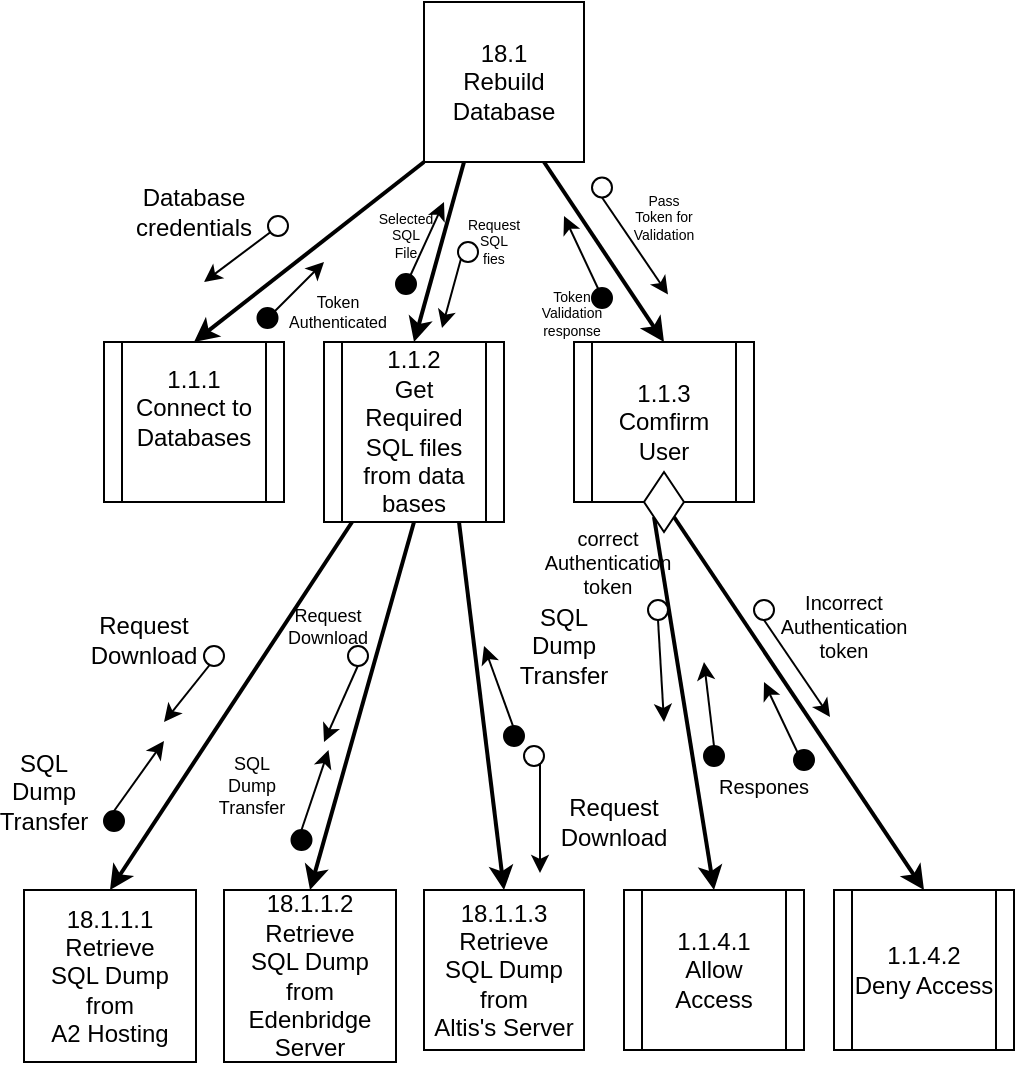 <mxfile version="12.7.0" type="github" pages="2">
  <diagram id="C5RBs43oDa-KdzZeNtuy" name="18.1 Rebuild database">
    <mxGraphModel dx="981" dy="546" grid="1" gridSize="10" guides="1" tooltips="1" connect="1" arrows="1" fold="1" page="1" pageScale="1" pageWidth="827" pageHeight="1169" math="0" shadow="0">
      <root>
        <mxCell id="WIyWlLk6GJQsqaUBKTNV-0"/>
        <mxCell id="WIyWlLk6GJQsqaUBKTNV-1" parent="WIyWlLk6GJQsqaUBKTNV-0"/>
        <mxCell id="RGMSdmQta2JheNhVgYMS-0" value="&lt;div&gt;18.1 &lt;br&gt;&lt;/div&gt;&lt;div&gt;Rebuild Database&lt;br&gt;&lt;/div&gt;" style="whiteSpace=wrap;html=1;aspect=fixed;" parent="WIyWlLk6GJQsqaUBKTNV-1" vertex="1">
          <mxGeometry x="380" y="100" width="80" height="80" as="geometry"/>
        </mxCell>
        <mxCell id="gq5Jc_4ObH62T1cbe0F8-0" value="&lt;div&gt;1.1.1&lt;br&gt;&lt;/div&gt;&lt;div&gt;Connect to Databases&lt;/div&gt;&lt;div&gt;&lt;br&gt;&lt;/div&gt;" style="shape=process;whiteSpace=wrap;html=1;backgroundOutline=1;" parent="WIyWlLk6GJQsqaUBKTNV-1" vertex="1">
          <mxGeometry x="220" y="270" width="90" height="80" as="geometry"/>
        </mxCell>
        <mxCell id="gq5Jc_4ObH62T1cbe0F8-1" value="&lt;div&gt;1.1.2&lt;br&gt;&lt;/div&gt;&lt;div&gt;Get Required SQL files from data bases&lt;/div&gt;" style="shape=process;whiteSpace=wrap;html=1;backgroundOutline=1;" parent="WIyWlLk6GJQsqaUBKTNV-1" vertex="1">
          <mxGeometry x="330" y="270" width="90" height="90" as="geometry"/>
        </mxCell>
        <mxCell id="gq5Jc_4ObH62T1cbe0F8-3" value="" style="endArrow=classic;html=1;" parent="WIyWlLk6GJQsqaUBKTNV-1" edge="1">
          <mxGeometry width="50" height="50" relative="1" as="geometry">
            <mxPoint x="660" y="570" as="sourcePoint"/>
            <mxPoint x="660" y="570" as="targetPoint"/>
          </mxGeometry>
        </mxCell>
        <mxCell id="gq5Jc_4ObH62T1cbe0F8-4" value="" style="endArrow=classic;html=1;exitX=0;exitY=1;exitDx=0;exitDy=0;entryX=0.5;entryY=0;entryDx=0;entryDy=0;strokeWidth=2;" parent="WIyWlLk6GJQsqaUBKTNV-1" source="gq5Jc_4ObH62T1cbe0F8-9" target="gq5Jc_4ObH62T1cbe0F8-8" edge="1">
          <mxGeometry width="50" height="50" relative="1" as="geometry">
            <mxPoint x="530" y="410" as="sourcePoint"/>
            <mxPoint x="460" y="470" as="targetPoint"/>
          </mxGeometry>
        </mxCell>
        <mxCell id="gq5Jc_4ObH62T1cbe0F8-5" value="" style="endArrow=classic;html=1;strokeWidth=2;entryX=0.5;entryY=0;entryDx=0;entryDy=0;exitX=1;exitY=1;exitDx=0;exitDy=0;" parent="WIyWlLk6GJQsqaUBKTNV-1" source="gq5Jc_4ObH62T1cbe0F8-9" target="gq5Jc_4ObH62T1cbe0F8-7" edge="1">
          <mxGeometry width="50" height="50" relative="1" as="geometry">
            <mxPoint x="450" y="380" as="sourcePoint"/>
            <mxPoint x="350" y="470" as="targetPoint"/>
          </mxGeometry>
        </mxCell>
        <mxCell id="gq5Jc_4ObH62T1cbe0F8-6" value="&lt;div&gt;&lt;span style=&quot;white-space: normal&quot;&gt;&lt;/span&gt;&lt;span style=&quot;white-space: normal&quot;&gt;&lt;/span&gt;1.1.3&lt;br&gt;&lt;/div&gt;&lt;div&gt;Comfirm User&lt;/div&gt;" style="shape=process;whiteSpace=wrap;html=1;backgroundOutline=1;" parent="WIyWlLk6GJQsqaUBKTNV-1" vertex="1">
          <mxGeometry x="455" y="270" width="90" height="80" as="geometry"/>
        </mxCell>
        <mxCell id="gq5Jc_4ObH62T1cbe0F8-7" value="&lt;div&gt;1.1.4.2&lt;br&gt;&lt;/div&gt;&lt;div&gt;Deny Access&lt;/div&gt;" style="shape=process;whiteSpace=wrap;html=1;backgroundOutline=1;" parent="WIyWlLk6GJQsqaUBKTNV-1" vertex="1">
          <mxGeometry x="585" y="544" width="90" height="80" as="geometry"/>
        </mxCell>
        <mxCell id="gq5Jc_4ObH62T1cbe0F8-8" value="1.1.4.1&lt;div&gt;Allow Access&lt;/div&gt;" style="shape=process;whiteSpace=wrap;html=1;backgroundOutline=1;" parent="WIyWlLk6GJQsqaUBKTNV-1" vertex="1">
          <mxGeometry x="480" y="544" width="90" height="80" as="geometry"/>
        </mxCell>
        <mxCell id="gq5Jc_4ObH62T1cbe0F8-9" value="" style="rhombus;whiteSpace=wrap;html=1;fillColor=#FFFFFF;" parent="WIyWlLk6GJQsqaUBKTNV-1" vertex="1">
          <mxGeometry x="490" y="335" width="20" height="30" as="geometry"/>
        </mxCell>
        <mxCell id="gq5Jc_4ObH62T1cbe0F8-10" value="" style="endArrow=classic;html=1;" parent="WIyWlLk6GJQsqaUBKTNV-1" edge="1">
          <mxGeometry width="50" height="50" relative="1" as="geometry">
            <mxPoint x="555" y="589" as="sourcePoint"/>
            <mxPoint x="555" y="589" as="targetPoint"/>
          </mxGeometry>
        </mxCell>
        <mxCell id="gq5Jc_4ObH62T1cbe0F8-17" value="" style="endArrow=classic;html=1;exitX=0.25;exitY=1;exitDx=0;exitDy=0;entryX=0.5;entryY=0;entryDx=0;entryDy=0;strokeWidth=2;" parent="WIyWlLk6GJQsqaUBKTNV-1" source="RGMSdmQta2JheNhVgYMS-0" target="gq5Jc_4ObH62T1cbe0F8-1" edge="1">
          <mxGeometry width="50" height="50" relative="1" as="geometry">
            <mxPoint x="170" y="335" as="sourcePoint"/>
            <mxPoint x="280" y="457.5" as="targetPoint"/>
          </mxGeometry>
        </mxCell>
        <mxCell id="gq5Jc_4ObH62T1cbe0F8-18" value="" style="endArrow=classic;html=1;exitX=0;exitY=1;exitDx=0;exitDy=0;entryX=0.5;entryY=0;entryDx=0;entryDy=0;strokeWidth=2;" parent="WIyWlLk6GJQsqaUBKTNV-1" source="RGMSdmQta2JheNhVgYMS-0" target="gq5Jc_4ObH62T1cbe0F8-0" edge="1">
          <mxGeometry width="50" height="50" relative="1" as="geometry">
            <mxPoint x="225" y="120" as="sourcePoint"/>
            <mxPoint x="335" y="242.5" as="targetPoint"/>
          </mxGeometry>
        </mxCell>
        <mxCell id="gq5Jc_4ObH62T1cbe0F8-21" value="" style="endArrow=classic;html=1;exitX=0.75;exitY=1;exitDx=0;exitDy=0;entryX=0.5;entryY=0;entryDx=0;entryDy=0;strokeWidth=2;" parent="WIyWlLk6GJQsqaUBKTNV-1" source="RGMSdmQta2JheNhVgYMS-0" target="gq5Jc_4ObH62T1cbe0F8-6" edge="1">
          <mxGeometry width="50" height="50" relative="1" as="geometry">
            <mxPoint x="440" y="210" as="sourcePoint"/>
            <mxPoint x="435" y="300" as="targetPoint"/>
          </mxGeometry>
        </mxCell>
        <mxCell id="GHoLZX-UQ4Vv0qf9n78D-0" value="&lt;div&gt;18.1.1.1&lt;br&gt;&lt;/div&gt;&lt;div&gt;Retrieve&lt;br&gt;&lt;/div&gt;&lt;div&gt;SQL Dump from&lt;/div&gt;&lt;div&gt;A2 Hosting&lt;br&gt;&lt;/div&gt;" style="whiteSpace=wrap;html=1;aspect=fixed;" parent="WIyWlLk6GJQsqaUBKTNV-1" vertex="1">
          <mxGeometry x="180" y="544" width="86" height="86" as="geometry"/>
        </mxCell>
        <mxCell id="GHoLZX-UQ4Vv0qf9n78D-1" value="&lt;div&gt;18.1.1.2&lt;br&gt;&lt;/div&gt;&lt;div&gt;Retrieve&lt;br&gt;&lt;/div&gt;&lt;div&gt;SQL Dump from&lt;/div&gt;&lt;div&gt;Edenbridge Server&lt;br&gt;&lt;/div&gt;" style="whiteSpace=wrap;html=1;aspect=fixed;" parent="WIyWlLk6GJQsqaUBKTNV-1" vertex="1">
          <mxGeometry x="280" y="544" width="86" height="86" as="geometry"/>
        </mxCell>
        <mxCell id="GHoLZX-UQ4Vv0qf9n78D-2" value="&lt;div&gt;18.1.1.3&lt;br&gt;&lt;/div&gt;&lt;div&gt;Retrieve&lt;br&gt;&lt;/div&gt;&lt;div&gt;SQL Dump from&lt;/div&gt;Altis&#39;s Server" style="whiteSpace=wrap;html=1;aspect=fixed;" parent="WIyWlLk6GJQsqaUBKTNV-1" vertex="1">
          <mxGeometry x="380" y="544" width="80" height="80" as="geometry"/>
        </mxCell>
        <mxCell id="GHoLZX-UQ4Vv0qf9n78D-3" value="" style="endArrow=classic;html=1;entryX=0.5;entryY=0;entryDx=0;entryDy=0;strokeWidth=2;exitX=0.156;exitY=1;exitDx=0;exitDy=0;exitPerimeter=0;" parent="WIyWlLk6GJQsqaUBKTNV-1" source="gq5Jc_4ObH62T1cbe0F8-1" target="GHoLZX-UQ4Vv0qf9n78D-0" edge="1">
          <mxGeometry width="50" height="50" relative="1" as="geometry">
            <mxPoint x="250" y="380" as="sourcePoint"/>
            <mxPoint x="215" y="530" as="targetPoint"/>
          </mxGeometry>
        </mxCell>
        <mxCell id="GHoLZX-UQ4Vv0qf9n78D-4" value="" style="endArrow=classic;html=1;exitX=0.5;exitY=1;exitDx=0;exitDy=0;entryX=0.5;entryY=0;entryDx=0;entryDy=0;strokeWidth=2;" parent="WIyWlLk6GJQsqaUBKTNV-1" source="gq5Jc_4ObH62T1cbe0F8-1" target="GHoLZX-UQ4Vv0qf9n78D-1" edge="1">
          <mxGeometry width="50" height="50" relative="1" as="geometry">
            <mxPoint x="365" y="420" as="sourcePoint"/>
            <mxPoint x="340" y="510" as="targetPoint"/>
          </mxGeometry>
        </mxCell>
        <mxCell id="GHoLZX-UQ4Vv0qf9n78D-5" value="" style="endArrow=classic;html=1;exitX=0.75;exitY=1;exitDx=0;exitDy=0;entryX=0.5;entryY=0;entryDx=0;entryDy=0;strokeWidth=2;" parent="WIyWlLk6GJQsqaUBKTNV-1" source="gq5Jc_4ObH62T1cbe0F8-1" target="GHoLZX-UQ4Vv0qf9n78D-2" edge="1">
          <mxGeometry width="50" height="50" relative="1" as="geometry">
            <mxPoint x="375" y="430" as="sourcePoint"/>
            <mxPoint x="350" y="520" as="targetPoint"/>
          </mxGeometry>
        </mxCell>
        <mxCell id="YZuew4-Hj4IGe9yz6-2L-3" value="" style="endArrow=classic;html=1;" parent="WIyWlLk6GJQsqaUBKTNV-1" edge="1">
          <mxGeometry width="50" height="50" relative="1" as="geometry">
            <mxPoint x="310" y="210" as="sourcePoint"/>
            <mxPoint x="270" y="240" as="targetPoint"/>
          </mxGeometry>
        </mxCell>
        <mxCell id="YZuew4-Hj4IGe9yz6-2L-4" value="" style="ellipse;whiteSpace=wrap;html=1;aspect=fixed;" parent="WIyWlLk6GJQsqaUBKTNV-1" vertex="1">
          <mxGeometry x="302" y="207" width="10" height="10" as="geometry"/>
        </mxCell>
        <mxCell id="YZuew4-Hj4IGe9yz6-2L-13" value="&lt;div&gt;SQL Dump &lt;br&gt;&lt;/div&gt;&lt;div&gt;Transfer&lt;br&gt;&lt;/div&gt;" style="text;html=1;strokeColor=none;fillColor=none;align=center;verticalAlign=middle;whiteSpace=wrap;rounded=0;" parent="WIyWlLk6GJQsqaUBKTNV-1" vertex="1">
          <mxGeometry x="170" y="484.5" width="40" height="20" as="geometry"/>
        </mxCell>
        <mxCell id="YZuew4-Hj4IGe9yz6-2L-17" value="Database credentials" style="text;html=1;strokeColor=none;fillColor=none;align=center;verticalAlign=middle;whiteSpace=wrap;rounded=0;" parent="WIyWlLk6GJQsqaUBKTNV-1" vertex="1">
          <mxGeometry x="245" y="195" width="40" height="20" as="geometry"/>
        </mxCell>
        <mxCell id="YZuew4-Hj4IGe9yz6-2L-19" value="" style="endArrow=classic;html=1;" parent="WIyWlLk6GJQsqaUBKTNV-1" edge="1">
          <mxGeometry width="50" height="50" relative="1" as="geometry">
            <mxPoint x="278" y="425" as="sourcePoint"/>
            <mxPoint x="250" y="460" as="targetPoint"/>
          </mxGeometry>
        </mxCell>
        <mxCell id="YZuew4-Hj4IGe9yz6-2L-20" value="" style="ellipse;whiteSpace=wrap;html=1;aspect=fixed;" parent="WIyWlLk6GJQsqaUBKTNV-1" vertex="1">
          <mxGeometry x="270" y="422" width="10" height="10" as="geometry"/>
        </mxCell>
        <mxCell id="YZuew4-Hj4IGe9yz6-2L-21" value="Request Download" style="text;html=1;strokeColor=none;fillColor=none;align=center;verticalAlign=middle;whiteSpace=wrap;rounded=0;" parent="WIyWlLk6GJQsqaUBKTNV-1" vertex="1">
          <mxGeometry x="220" y="409" width="40" height="20" as="geometry"/>
        </mxCell>
        <mxCell id="YZuew4-Hj4IGe9yz6-2L-36" value="" style="endArrow=classic;html=1;" parent="WIyWlLk6GJQsqaUBKTNV-1" edge="1">
          <mxGeometry width="50" height="50" relative="1" as="geometry">
            <mxPoint x="350" y="425" as="sourcePoint"/>
            <mxPoint x="330" y="470" as="targetPoint"/>
          </mxGeometry>
        </mxCell>
        <mxCell id="YZuew4-Hj4IGe9yz6-2L-37" value="" style="ellipse;whiteSpace=wrap;html=1;aspect=fixed;" parent="WIyWlLk6GJQsqaUBKTNV-1" vertex="1">
          <mxGeometry x="342" y="422" width="10" height="10" as="geometry"/>
        </mxCell>
        <mxCell id="YZuew4-Hj4IGe9yz6-2L-39" value="" style="endArrow=classic;html=1;" parent="WIyWlLk6GJQsqaUBKTNV-1" edge="1">
          <mxGeometry width="50" height="50" relative="1" as="geometry">
            <mxPoint x="438" y="475" as="sourcePoint"/>
            <mxPoint x="438" y="535.5" as="targetPoint"/>
          </mxGeometry>
        </mxCell>
        <mxCell id="YZuew4-Hj4IGe9yz6-2L-40" value="" style="ellipse;whiteSpace=wrap;html=1;aspect=fixed;" parent="WIyWlLk6GJQsqaUBKTNV-1" vertex="1">
          <mxGeometry x="430" y="472" width="10" height="10" as="geometry"/>
        </mxCell>
        <mxCell id="YZuew4-Hj4IGe9yz6-2L-44" value="" style="endArrow=classic;html=1;" parent="WIyWlLk6GJQsqaUBKTNV-1" edge="1">
          <mxGeometry width="50" height="50" relative="1" as="geometry">
            <mxPoint x="424.5" y="462" as="sourcePoint"/>
            <mxPoint x="410" y="422" as="targetPoint"/>
          </mxGeometry>
        </mxCell>
        <mxCell id="YZuew4-Hj4IGe9yz6-2L-45" value="" style="ellipse;whiteSpace=wrap;html=1;aspect=fixed;fillColor=#000000;" parent="WIyWlLk6GJQsqaUBKTNV-1" vertex="1">
          <mxGeometry x="420" y="462" width="10" height="10" as="geometry"/>
        </mxCell>
        <mxCell id="YZuew4-Hj4IGe9yz6-2L-47" value="" style="endArrow=classic;html=1;exitX=0.5;exitY=0;exitDx=0;exitDy=0;" parent="WIyWlLk6GJQsqaUBKTNV-1" source="YZuew4-Hj4IGe9yz6-2L-48" edge="1">
          <mxGeometry width="50" height="50" relative="1" as="geometry">
            <mxPoint x="332.25" y="514" as="sourcePoint"/>
            <mxPoint x="332.25" y="474" as="targetPoint"/>
          </mxGeometry>
        </mxCell>
        <mxCell id="YZuew4-Hj4IGe9yz6-2L-48" value="" style="ellipse;whiteSpace=wrap;html=1;aspect=fixed;fillColor=#000000;" parent="WIyWlLk6GJQsqaUBKTNV-1" vertex="1">
          <mxGeometry x="313.75" y="514" width="10" height="10" as="geometry"/>
        </mxCell>
        <mxCell id="YZuew4-Hj4IGe9yz6-2L-49" value="" style="endArrow=classic;html=1;exitX=0.5;exitY=0;exitDx=0;exitDy=0;" parent="WIyWlLk6GJQsqaUBKTNV-1" source="YZuew4-Hj4IGe9yz6-2L-50" edge="1">
          <mxGeometry width="50" height="50" relative="1" as="geometry">
            <mxPoint x="244.5" y="509" as="sourcePoint"/>
            <mxPoint x="250" y="469.5" as="targetPoint"/>
          </mxGeometry>
        </mxCell>
        <mxCell id="YZuew4-Hj4IGe9yz6-2L-50" value="" style="ellipse;whiteSpace=wrap;html=1;aspect=fixed;fillColor=#000000;" parent="WIyWlLk6GJQsqaUBKTNV-1" vertex="1">
          <mxGeometry x="220" y="504.5" width="10" height="10" as="geometry"/>
        </mxCell>
        <mxCell id="YZuew4-Hj4IGe9yz6-2L-52" value="" style="endArrow=classic;html=1;" parent="WIyWlLk6GJQsqaUBKTNV-1" edge="1">
          <mxGeometry width="50" height="50" relative="1" as="geometry">
            <mxPoint x="302" y="258" as="sourcePoint"/>
            <mxPoint x="330" y="230" as="targetPoint"/>
          </mxGeometry>
        </mxCell>
        <mxCell id="YZuew4-Hj4IGe9yz6-2L-53" value="" style="ellipse;whiteSpace=wrap;html=1;aspect=fixed;fillColor=#000000;" parent="WIyWlLk6GJQsqaUBKTNV-1" vertex="1">
          <mxGeometry x="296.75" y="253" width="10" height="10" as="geometry"/>
        </mxCell>
        <mxCell id="YZuew4-Hj4IGe9yz6-2L-54" value="&lt;div style=&quot;font-size: 8px;&quot;&gt;Token &lt;br style=&quot;font-size: 8px;&quot;&gt;&lt;/div&gt;&lt;div style=&quot;font-size: 8px;&quot;&gt;Authenticated&lt;br style=&quot;font-size: 8px;&quot;&gt;&lt;/div&gt;" style="text;html=1;strokeColor=none;fillColor=none;align=center;verticalAlign=middle;whiteSpace=wrap;rounded=0;fontSize=8;" parent="WIyWlLk6GJQsqaUBKTNV-1" vertex="1">
          <mxGeometry x="322" y="246" width="30" height="17" as="geometry"/>
        </mxCell>
        <mxCell id="OG8IQn81rf561qlrvtSb-1" value="" style="endArrow=classic;html=1;exitX=0.5;exitY=1;exitDx=0;exitDy=0;" parent="WIyWlLk6GJQsqaUBKTNV-1" source="OG8IQn81rf561qlrvtSb-2" edge="1">
          <mxGeometry width="50" height="50" relative="1" as="geometry">
            <mxPoint x="500" y="402" as="sourcePoint"/>
            <mxPoint x="500" y="460" as="targetPoint"/>
          </mxGeometry>
        </mxCell>
        <mxCell id="OG8IQn81rf561qlrvtSb-2" value="" style="ellipse;whiteSpace=wrap;html=1;aspect=fixed;" parent="WIyWlLk6GJQsqaUBKTNV-1" vertex="1">
          <mxGeometry x="492" y="399" width="10" height="10" as="geometry"/>
        </mxCell>
        <mxCell id="OG8IQn81rf561qlrvtSb-3" value="&lt;div style=&quot;font-size: 10px;&quot;&gt;Incorrect&lt;/div&gt;&lt;div style=&quot;font-size: 10px;&quot;&gt;Authentication token&lt;br style=&quot;font-size: 10px;&quot;&gt; &lt;/div&gt;" style="text;html=1;strokeColor=none;fillColor=none;align=center;verticalAlign=middle;whiteSpace=wrap;rounded=0;fontSize=10;" parent="WIyWlLk6GJQsqaUBKTNV-1" vertex="1">
          <mxGeometry x="570" y="402" width="40" height="20" as="geometry"/>
        </mxCell>
        <mxCell id="OG8IQn81rf561qlrvtSb-5" value="" style="endArrow=classic;html=1;exitX=0.5;exitY=1;exitDx=0;exitDy=0;" parent="WIyWlLk6GJQsqaUBKTNV-1" source="OG8IQn81rf561qlrvtSb-6" edge="1">
          <mxGeometry width="50" height="50" relative="1" as="geometry">
            <mxPoint x="583" y="399.5" as="sourcePoint"/>
            <mxPoint x="583" y="457.5" as="targetPoint"/>
          </mxGeometry>
        </mxCell>
        <mxCell id="OG8IQn81rf561qlrvtSb-6" value="" style="ellipse;whiteSpace=wrap;html=1;aspect=fixed;" parent="WIyWlLk6GJQsqaUBKTNV-1" vertex="1">
          <mxGeometry x="545" y="399" width="10" height="10" as="geometry"/>
        </mxCell>
        <mxCell id="OG8IQn81rf561qlrvtSb-7" value="&lt;div style=&quot;font-size: 10px;&quot;&gt;correct&lt;/div&gt;&lt;div style=&quot;font-size: 10px;&quot;&gt;Authentication token&lt;br style=&quot;font-size: 10px;&quot;&gt; &lt;/div&gt;" style="text;html=1;strokeColor=none;fillColor=none;align=center;verticalAlign=middle;whiteSpace=wrap;rounded=0;fontSize=10;" parent="WIyWlLk6GJQsqaUBKTNV-1" vertex="1">
          <mxGeometry x="452" y="370" width="40" height="20" as="geometry"/>
        </mxCell>
        <mxCell id="QwbQ6MwiuCygUdmZ3h07-0" value="" style="endArrow=classic;html=1;exitX=0;exitY=1;exitDx=0;exitDy=0;" parent="WIyWlLk6GJQsqaUBKTNV-1" source="QwbQ6MwiuCygUdmZ3h07-1" edge="1">
          <mxGeometry width="50" height="50" relative="1" as="geometry">
            <mxPoint x="400" y="230" as="sourcePoint"/>
            <mxPoint x="389" y="263" as="targetPoint"/>
          </mxGeometry>
        </mxCell>
        <mxCell id="QwbQ6MwiuCygUdmZ3h07-2" value="&lt;div style=&quot;font-size: 7px;&quot;&gt;Request&lt;/div&gt;&lt;div style=&quot;font-size: 7px;&quot;&gt;SQL&lt;/div&gt;&lt;div style=&quot;font-size: 7px;&quot;&gt;fies&lt;br style=&quot;font-size: 7px;&quot;&gt;&lt;/div&gt;&lt;div style=&quot;font-size: 7px;&quot;&gt;&lt;br style=&quot;font-size: 7px;&quot;&gt;&lt;/div&gt;" style="text;html=1;strokeColor=none;fillColor=none;align=center;verticalAlign=middle;whiteSpace=wrap;rounded=0;fontSize=7;" parent="WIyWlLk6GJQsqaUBKTNV-1" vertex="1">
          <mxGeometry x="395" y="214" width="40" height="20" as="geometry"/>
        </mxCell>
        <mxCell id="QwbQ6MwiuCygUdmZ3h07-1" value="" style="ellipse;whiteSpace=wrap;html=1;aspect=fixed;" parent="WIyWlLk6GJQsqaUBKTNV-1" vertex="1">
          <mxGeometry x="397" y="220" width="10" height="10" as="geometry"/>
        </mxCell>
        <mxCell id="QwbQ6MwiuCygUdmZ3h07-7" value="" style="endArrow=classic;html=1;" parent="WIyWlLk6GJQsqaUBKTNV-1" edge="1">
          <mxGeometry width="50" height="50" relative="1" as="geometry">
            <mxPoint x="371.25" y="241" as="sourcePoint"/>
            <mxPoint x="390" y="200" as="targetPoint"/>
          </mxGeometry>
        </mxCell>
        <mxCell id="QwbQ6MwiuCygUdmZ3h07-8" value="" style="ellipse;whiteSpace=wrap;html=1;aspect=fixed;fillColor=#000000;" parent="WIyWlLk6GJQsqaUBKTNV-1" vertex="1">
          <mxGeometry x="366" y="236" width="10" height="10" as="geometry"/>
        </mxCell>
        <mxCell id="QwbQ6MwiuCygUdmZ3h07-10" value="&lt;div style=&quot;font-size: 7px;&quot;&gt;Selected &lt;br style=&quot;font-size: 7px;&quot;&gt;&lt;/div&gt;&lt;div style=&quot;font-size: 7px;&quot;&gt;SQL&lt;/div&gt;&lt;div style=&quot;font-size: 7px;&quot;&gt;File&lt;br style=&quot;font-size: 7px;&quot;&gt;&lt;/div&gt;" style="text;html=1;strokeColor=none;fillColor=none;align=center;verticalAlign=middle;whiteSpace=wrap;rounded=0;fontSize=7;" parent="WIyWlLk6GJQsqaUBKTNV-1" vertex="1">
          <mxGeometry x="351" y="207" width="40" height="20" as="geometry"/>
        </mxCell>
        <mxCell id="QwbQ6MwiuCygUdmZ3h07-12" value="" style="endArrow=classic;html=1;exitX=0.5;exitY=0;exitDx=0;exitDy=0;" parent="WIyWlLk6GJQsqaUBKTNV-1" source="QwbQ6MwiuCygUdmZ3h07-13" edge="1">
          <mxGeometry width="50" height="50" relative="1" as="geometry">
            <mxPoint x="538.5" y="472" as="sourcePoint"/>
            <mxPoint x="520" y="430" as="targetPoint"/>
          </mxGeometry>
        </mxCell>
        <mxCell id="QwbQ6MwiuCygUdmZ3h07-13" value="" style="ellipse;whiteSpace=wrap;html=1;aspect=fixed;fillColor=#000000;" parent="WIyWlLk6GJQsqaUBKTNV-1" vertex="1">
          <mxGeometry x="520" y="472" width="10" height="10" as="geometry"/>
        </mxCell>
        <mxCell id="QwbQ6MwiuCygUdmZ3h07-14" value="" style="endArrow=classic;html=1;" parent="WIyWlLk6GJQsqaUBKTNV-1" edge="1">
          <mxGeometry width="50" height="50" relative="1" as="geometry">
            <mxPoint x="570" y="482" as="sourcePoint"/>
            <mxPoint x="550" y="440" as="targetPoint"/>
          </mxGeometry>
        </mxCell>
        <mxCell id="QwbQ6MwiuCygUdmZ3h07-15" value="" style="ellipse;whiteSpace=wrap;html=1;aspect=fixed;fillColor=#000000;" parent="WIyWlLk6GJQsqaUBKTNV-1" vertex="1">
          <mxGeometry x="565" y="474" width="10" height="10" as="geometry"/>
        </mxCell>
        <mxCell id="QwbQ6MwiuCygUdmZ3h07-18" value="Respones" style="text;html=1;strokeColor=none;fillColor=none;align=center;verticalAlign=middle;whiteSpace=wrap;rounded=0;fontSize=10;" parent="WIyWlLk6GJQsqaUBKTNV-1" vertex="1">
          <mxGeometry x="530" y="482" width="40" height="20" as="geometry"/>
        </mxCell>
        <mxCell id="QwbQ6MwiuCygUdmZ3h07-20" value="" style="endArrow=classic;html=1;exitX=0.5;exitY=1;exitDx=0;exitDy=0;" parent="WIyWlLk6GJQsqaUBKTNV-1" source="QwbQ6MwiuCygUdmZ3h07-21" edge="1">
          <mxGeometry width="50" height="50" relative="1" as="geometry">
            <mxPoint x="502" y="188.25" as="sourcePoint"/>
            <mxPoint x="502" y="246.25" as="targetPoint"/>
          </mxGeometry>
        </mxCell>
        <mxCell id="QwbQ6MwiuCygUdmZ3h07-21" value="" style="ellipse;whiteSpace=wrap;html=1;aspect=fixed;" parent="WIyWlLk6GJQsqaUBKTNV-1" vertex="1">
          <mxGeometry x="464" y="187.75" width="10" height="10" as="geometry"/>
        </mxCell>
        <mxCell id="l7Cf8ub8_1OAxteZZlzj-0" value="&lt;div style=&quot;font-size: 7px;&quot;&gt;Pass &lt;br style=&quot;font-size: 7px;&quot;&gt;&lt;/div&gt;&lt;div style=&quot;font-size: 7px;&quot;&gt;Token for &lt;br style=&quot;font-size: 7px;&quot;&gt;&lt;/div&gt;&lt;div style=&quot;font-size: 7px;&quot;&gt;Validation&lt;br style=&quot;font-size: 7px;&quot;&gt;&lt;/div&gt;" style="text;html=1;strokeColor=none;fillColor=none;align=center;verticalAlign=middle;whiteSpace=wrap;rounded=0;fontSize=7;" parent="WIyWlLk6GJQsqaUBKTNV-1" vertex="1">
          <mxGeometry x="480" y="197.75" width="40" height="20" as="geometry"/>
        </mxCell>
        <mxCell id="l7Cf8ub8_1OAxteZZlzj-2" value="" style="endArrow=classic;html=1;" parent="WIyWlLk6GJQsqaUBKTNV-1" edge="1">
          <mxGeometry width="50" height="50" relative="1" as="geometry">
            <mxPoint x="469.25" y="248" as="sourcePoint"/>
            <mxPoint x="450" y="207" as="targetPoint"/>
          </mxGeometry>
        </mxCell>
        <mxCell id="l7Cf8ub8_1OAxteZZlzj-3" value="" style="ellipse;whiteSpace=wrap;html=1;aspect=fixed;fillColor=#000000;" parent="WIyWlLk6GJQsqaUBKTNV-1" vertex="1">
          <mxGeometry x="464" y="243" width="10" height="10" as="geometry"/>
        </mxCell>
        <mxCell id="l7Cf8ub8_1OAxteZZlzj-5" value="&lt;div style=&quot;font-size: 7px;&quot;&gt;Token Validation response&lt;/div&gt;&lt;div style=&quot;font-size: 7px;&quot;&gt;&lt;br style=&quot;font-size: 7px;&quot;&gt;&lt;/div&gt;" style="text;html=1;strokeColor=none;fillColor=none;align=center;verticalAlign=middle;whiteSpace=wrap;rounded=0;fontSize=7;" parent="WIyWlLk6GJQsqaUBKTNV-1" vertex="1">
          <mxGeometry x="434" y="250" width="40" height="20" as="geometry"/>
        </mxCell>
        <mxCell id="IbZ3vqfauOz3hsBC0Px9-0" value="&lt;div&gt;SQL Dump &lt;br&gt;&lt;/div&gt;&lt;div&gt;Transfer&lt;br&gt;&lt;/div&gt;" style="text;html=1;strokeColor=none;fillColor=none;align=center;verticalAlign=middle;whiteSpace=wrap;rounded=0;" vertex="1" parent="WIyWlLk6GJQsqaUBKTNV-1">
          <mxGeometry x="430" y="412" width="40" height="20" as="geometry"/>
        </mxCell>
        <mxCell id="IbZ3vqfauOz3hsBC0Px9-1" value="&lt;div style=&quot;font-size: 9px;&quot;&gt;SQL Dump &lt;br style=&quot;font-size: 9px;&quot;&gt;&lt;/div&gt;&lt;div style=&quot;font-size: 9px;&quot;&gt;Transfer&lt;br style=&quot;font-size: 9px;&quot;&gt;&lt;/div&gt;" style="text;html=1;strokeColor=none;fillColor=none;align=center;verticalAlign=middle;whiteSpace=wrap;rounded=0;fontSize=9;" vertex="1" parent="WIyWlLk6GJQsqaUBKTNV-1">
          <mxGeometry x="273.75" y="482" width="40" height="20" as="geometry"/>
        </mxCell>
        <mxCell id="IbZ3vqfauOz3hsBC0Px9-2" value="Request Download" style="text;html=1;strokeColor=none;fillColor=none;align=center;verticalAlign=middle;whiteSpace=wrap;rounded=0;fontSize=9;" vertex="1" parent="WIyWlLk6GJQsqaUBKTNV-1">
          <mxGeometry x="312" y="402" width="40" height="20" as="geometry"/>
        </mxCell>
        <mxCell id="IbZ3vqfauOz3hsBC0Px9-3" value="Request Download" style="text;html=1;strokeColor=none;fillColor=none;align=center;verticalAlign=middle;whiteSpace=wrap;rounded=0;" vertex="1" parent="WIyWlLk6GJQsqaUBKTNV-1">
          <mxGeometry x="455" y="499.5" width="40" height="20" as="geometry"/>
        </mxCell>
      </root>
    </mxGraphModel>
  </diagram>
  <diagram id="rCNbzbxLSfEvdJP4wfQA" name="18.2 Store rebuilt data base">
    <mxGraphModel dx="1422" dy="791" grid="1" gridSize="10" guides="1" tooltips="1" connect="1" arrows="1" fold="1" page="1" pageScale="1" pageWidth="850" pageHeight="1100" math="0" shadow="0">
      <root>
        <mxCell id="9Bm-bFWj9DxCiJOnEkzv-0"/>
        <mxCell id="9Bm-bFWj9DxCiJOnEkzv-1" parent="9Bm-bFWj9DxCiJOnEkzv-0"/>
        <mxCell id="KgsACP3qGmkFOE7N-067-0" value="&lt;div&gt;18.2&lt;/div&gt;&lt;div&gt;Store Rebuilt&lt;/div&gt;&lt;div&gt;Database&lt;br&gt;&lt;/div&gt;" style="whiteSpace=wrap;html=1;aspect=fixed;" parent="9Bm-bFWj9DxCiJOnEkzv-1" vertex="1">
          <mxGeometry x="440" y="70" width="80" height="80" as="geometry"/>
        </mxCell>
        <mxCell id="KgsACP3qGmkFOE7N-067-1" value="&lt;div&gt;1.1.5&lt;br&gt;&lt;/div&gt;&lt;div&gt;Connect to A2 Hosting&lt;/div&gt;" style="shape=process;whiteSpace=wrap;html=1;backgroundOutline=1;" parent="9Bm-bFWj9DxCiJOnEkzv-1" vertex="1">
          <mxGeometry x="390" y="270" width="90" height="80" as="geometry"/>
        </mxCell>
        <mxCell id="KgsACP3qGmkFOE7N-067-5" value="" style="endArrow=classic;html=1;entryX=0.5;entryY=0;entryDx=0;entryDy=0;strokeWidth=2;exitX=0.25;exitY=1;exitDx=0;exitDy=0;" parent="9Bm-bFWj9DxCiJOnEkzv-1" source="KgsACP3qGmkFOE7N-067-0" target="KgsACP3qGmkFOE7N-067-1" edge="1">
          <mxGeometry width="50" height="50" relative="1" as="geometry">
            <mxPoint x="440" y="170" as="sourcePoint"/>
            <mxPoint x="290" y="270" as="targetPoint"/>
          </mxGeometry>
        </mxCell>
        <mxCell id="KgsACP3qGmkFOE7N-067-8" value="" style="endArrow=classic;html=1;entryX=0.25;entryY=0;entryDx=0;entryDy=0;strokeWidth=2;exitX=0.75;exitY=1;exitDx=0;exitDy=0;" parent="9Bm-bFWj9DxCiJOnEkzv-1" source="KgsACP3qGmkFOE7N-067-0" target="KgsACP3qGmkFOE7N-067-11" edge="1">
          <mxGeometry width="50" height="50" relative="1" as="geometry">
            <mxPoint x="490" y="160" as="sourcePoint"/>
            <mxPoint x="625" y="280" as="targetPoint"/>
          </mxGeometry>
        </mxCell>
        <mxCell id="KgsACP3qGmkFOE7N-067-11" value="&lt;div&gt;18.2.2&lt;br&gt;&lt;/div&gt;&lt;div&gt;Upload rebuilt database to &lt;br&gt;&lt;/div&gt;&lt;div&gt;A2Hosting&lt;br&gt;&lt;/div&gt;" style="whiteSpace=wrap;html=1;aspect=fixed;" parent="9Bm-bFWj9DxCiJOnEkzv-1" vertex="1">
          <mxGeometry x="490" y="270" width="80" height="80" as="geometry"/>
        </mxCell>
        <mxCell id="oAGm5rpPNW9c-2In4nnL-0" value="" style="endArrow=classic;html=1;" parent="9Bm-bFWj9DxCiJOnEkzv-1" source="oAGm5rpPNW9c-2In4nnL-1" edge="1">
          <mxGeometry width="50" height="50" relative="1" as="geometry">
            <mxPoint x="438" y="185" as="sourcePoint"/>
            <mxPoint x="420" y="240" as="targetPoint"/>
          </mxGeometry>
        </mxCell>
        <mxCell id="oAGm5rpPNW9c-2In4nnL-2" value="Database credentials" style="text;html=1;strokeColor=none;fillColor=none;align=center;verticalAlign=middle;whiteSpace=wrap;rounded=0;" parent="9Bm-bFWj9DxCiJOnEkzv-1" vertex="1">
          <mxGeometry x="373" y="170" width="40" height="20" as="geometry"/>
        </mxCell>
        <mxCell id="oAGm5rpPNW9c-2In4nnL-3" value="" style="endArrow=classic;html=1;" parent="9Bm-bFWj9DxCiJOnEkzv-1" edge="1">
          <mxGeometry width="50" height="50" relative="1" as="geometry">
            <mxPoint x="452" y="225" as="sourcePoint"/>
            <mxPoint x="460" y="200" as="targetPoint"/>
          </mxGeometry>
        </mxCell>
        <mxCell id="oAGm5rpPNW9c-2In4nnL-4" value="" style="ellipse;whiteSpace=wrap;html=1;aspect=fixed;fillColor=#000000;" parent="9Bm-bFWj9DxCiJOnEkzv-1" vertex="1">
          <mxGeometry x="446.75" y="220" width="10" height="10" as="geometry"/>
        </mxCell>
        <mxCell id="oAGm5rpPNW9c-2In4nnL-5" value="&lt;div style=&quot;font-size: 5px;&quot;&gt;Token &lt;br style=&quot;font-size: 5px;&quot;&gt;&lt;/div&gt;&lt;div style=&quot;font-size: 5px;&quot;&gt;Authenticated&lt;br style=&quot;font-size: 5px;&quot;&gt;&lt;/div&gt;" style="text;html=1;strokeColor=none;fillColor=none;align=center;verticalAlign=middle;whiteSpace=wrap;rounded=0;fontSize=5;" parent="9Bm-bFWj9DxCiJOnEkzv-1" vertex="1">
          <mxGeometry x="446.75" y="240" width="30" height="17" as="geometry"/>
        </mxCell>
        <mxCell id="oAGm5rpPNW9c-2In4nnL-1" value="" style="ellipse;whiteSpace=wrap;html=1;aspect=fixed;" parent="9Bm-bFWj9DxCiJOnEkzv-1" vertex="1">
          <mxGeometry x="430" y="180" width="10" height="10" as="geometry"/>
        </mxCell>
        <mxCell id="oAGm5rpPNW9c-2In4nnL-7" value="" style="endArrow=classic;html=1;" parent="9Bm-bFWj9DxCiJOnEkzv-1" source="oAGm5rpPNW9c-2In4nnL-9" edge="1">
          <mxGeometry width="50" height="50" relative="1" as="geometry">
            <mxPoint x="538" y="200" as="sourcePoint"/>
            <mxPoint x="520" y="255" as="targetPoint"/>
          </mxGeometry>
        </mxCell>
        <mxCell id="oAGm5rpPNW9c-2In4nnL-8" value="&lt;div&gt;Data is &lt;br&gt;&lt;/div&gt;&lt;div&gt;Uploaded&lt;br&gt;&lt;/div&gt;" style="text;html=1;strokeColor=none;fillColor=none;align=center;verticalAlign=middle;whiteSpace=wrap;rounded=0;" parent="9Bm-bFWj9DxCiJOnEkzv-1" vertex="1">
          <mxGeometry x="530" y="175" width="40" height="20" as="geometry"/>
        </mxCell>
        <mxCell id="oAGm5rpPNW9c-2In4nnL-9" value="" style="ellipse;whiteSpace=wrap;html=1;aspect=fixed;" parent="9Bm-bFWj9DxCiJOnEkzv-1" vertex="1">
          <mxGeometry x="510" y="190" width="10" height="10" as="geometry"/>
        </mxCell>
      </root>
    </mxGraphModel>
  </diagram>
</mxfile>
